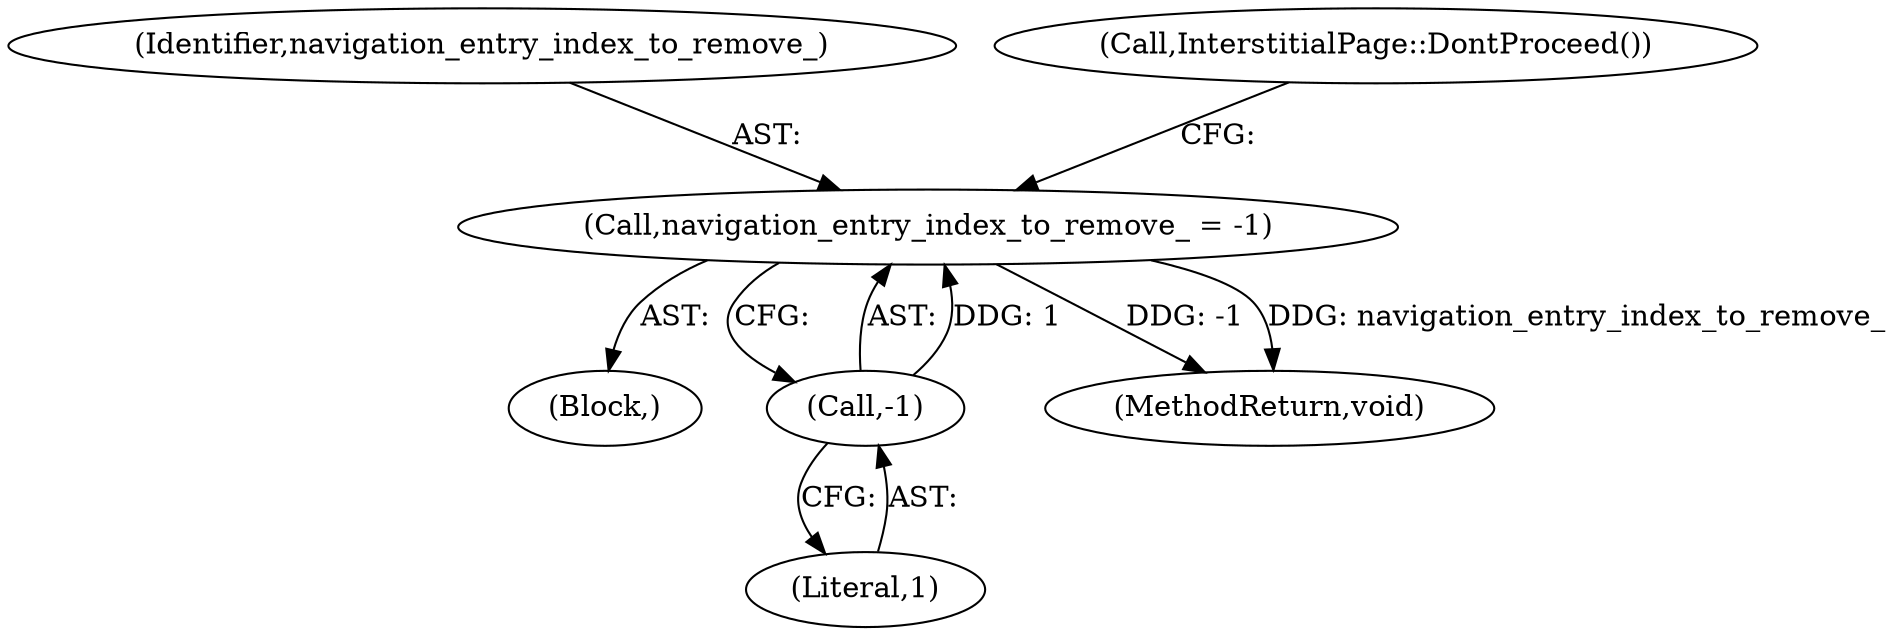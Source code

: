 digraph "0_Chrome_6a13a6c2fbae0b3269743e6a141fdfe0d9ec9793_0@API" {
"1000160" [label="(Call,navigation_entry_index_to_remove_ = -1)"];
"1000162" [label="(Call,-1)"];
"1000155" [label="(Block,)"];
"1000161" [label="(Identifier,navigation_entry_index_to_remove_)"];
"1000163" [label="(Literal,1)"];
"1000160" [label="(Call,navigation_entry_index_to_remove_ = -1)"];
"1000164" [label="(Call,InterstitialPage::DontProceed())"];
"1000165" [label="(MethodReturn,void)"];
"1000162" [label="(Call,-1)"];
"1000160" -> "1000155"  [label="AST: "];
"1000160" -> "1000162"  [label="CFG: "];
"1000161" -> "1000160"  [label="AST: "];
"1000162" -> "1000160"  [label="AST: "];
"1000164" -> "1000160"  [label="CFG: "];
"1000160" -> "1000165"  [label="DDG: -1"];
"1000160" -> "1000165"  [label="DDG: navigation_entry_index_to_remove_"];
"1000162" -> "1000160"  [label="DDG: 1"];
"1000162" -> "1000163"  [label="CFG: "];
"1000163" -> "1000162"  [label="AST: "];
}
